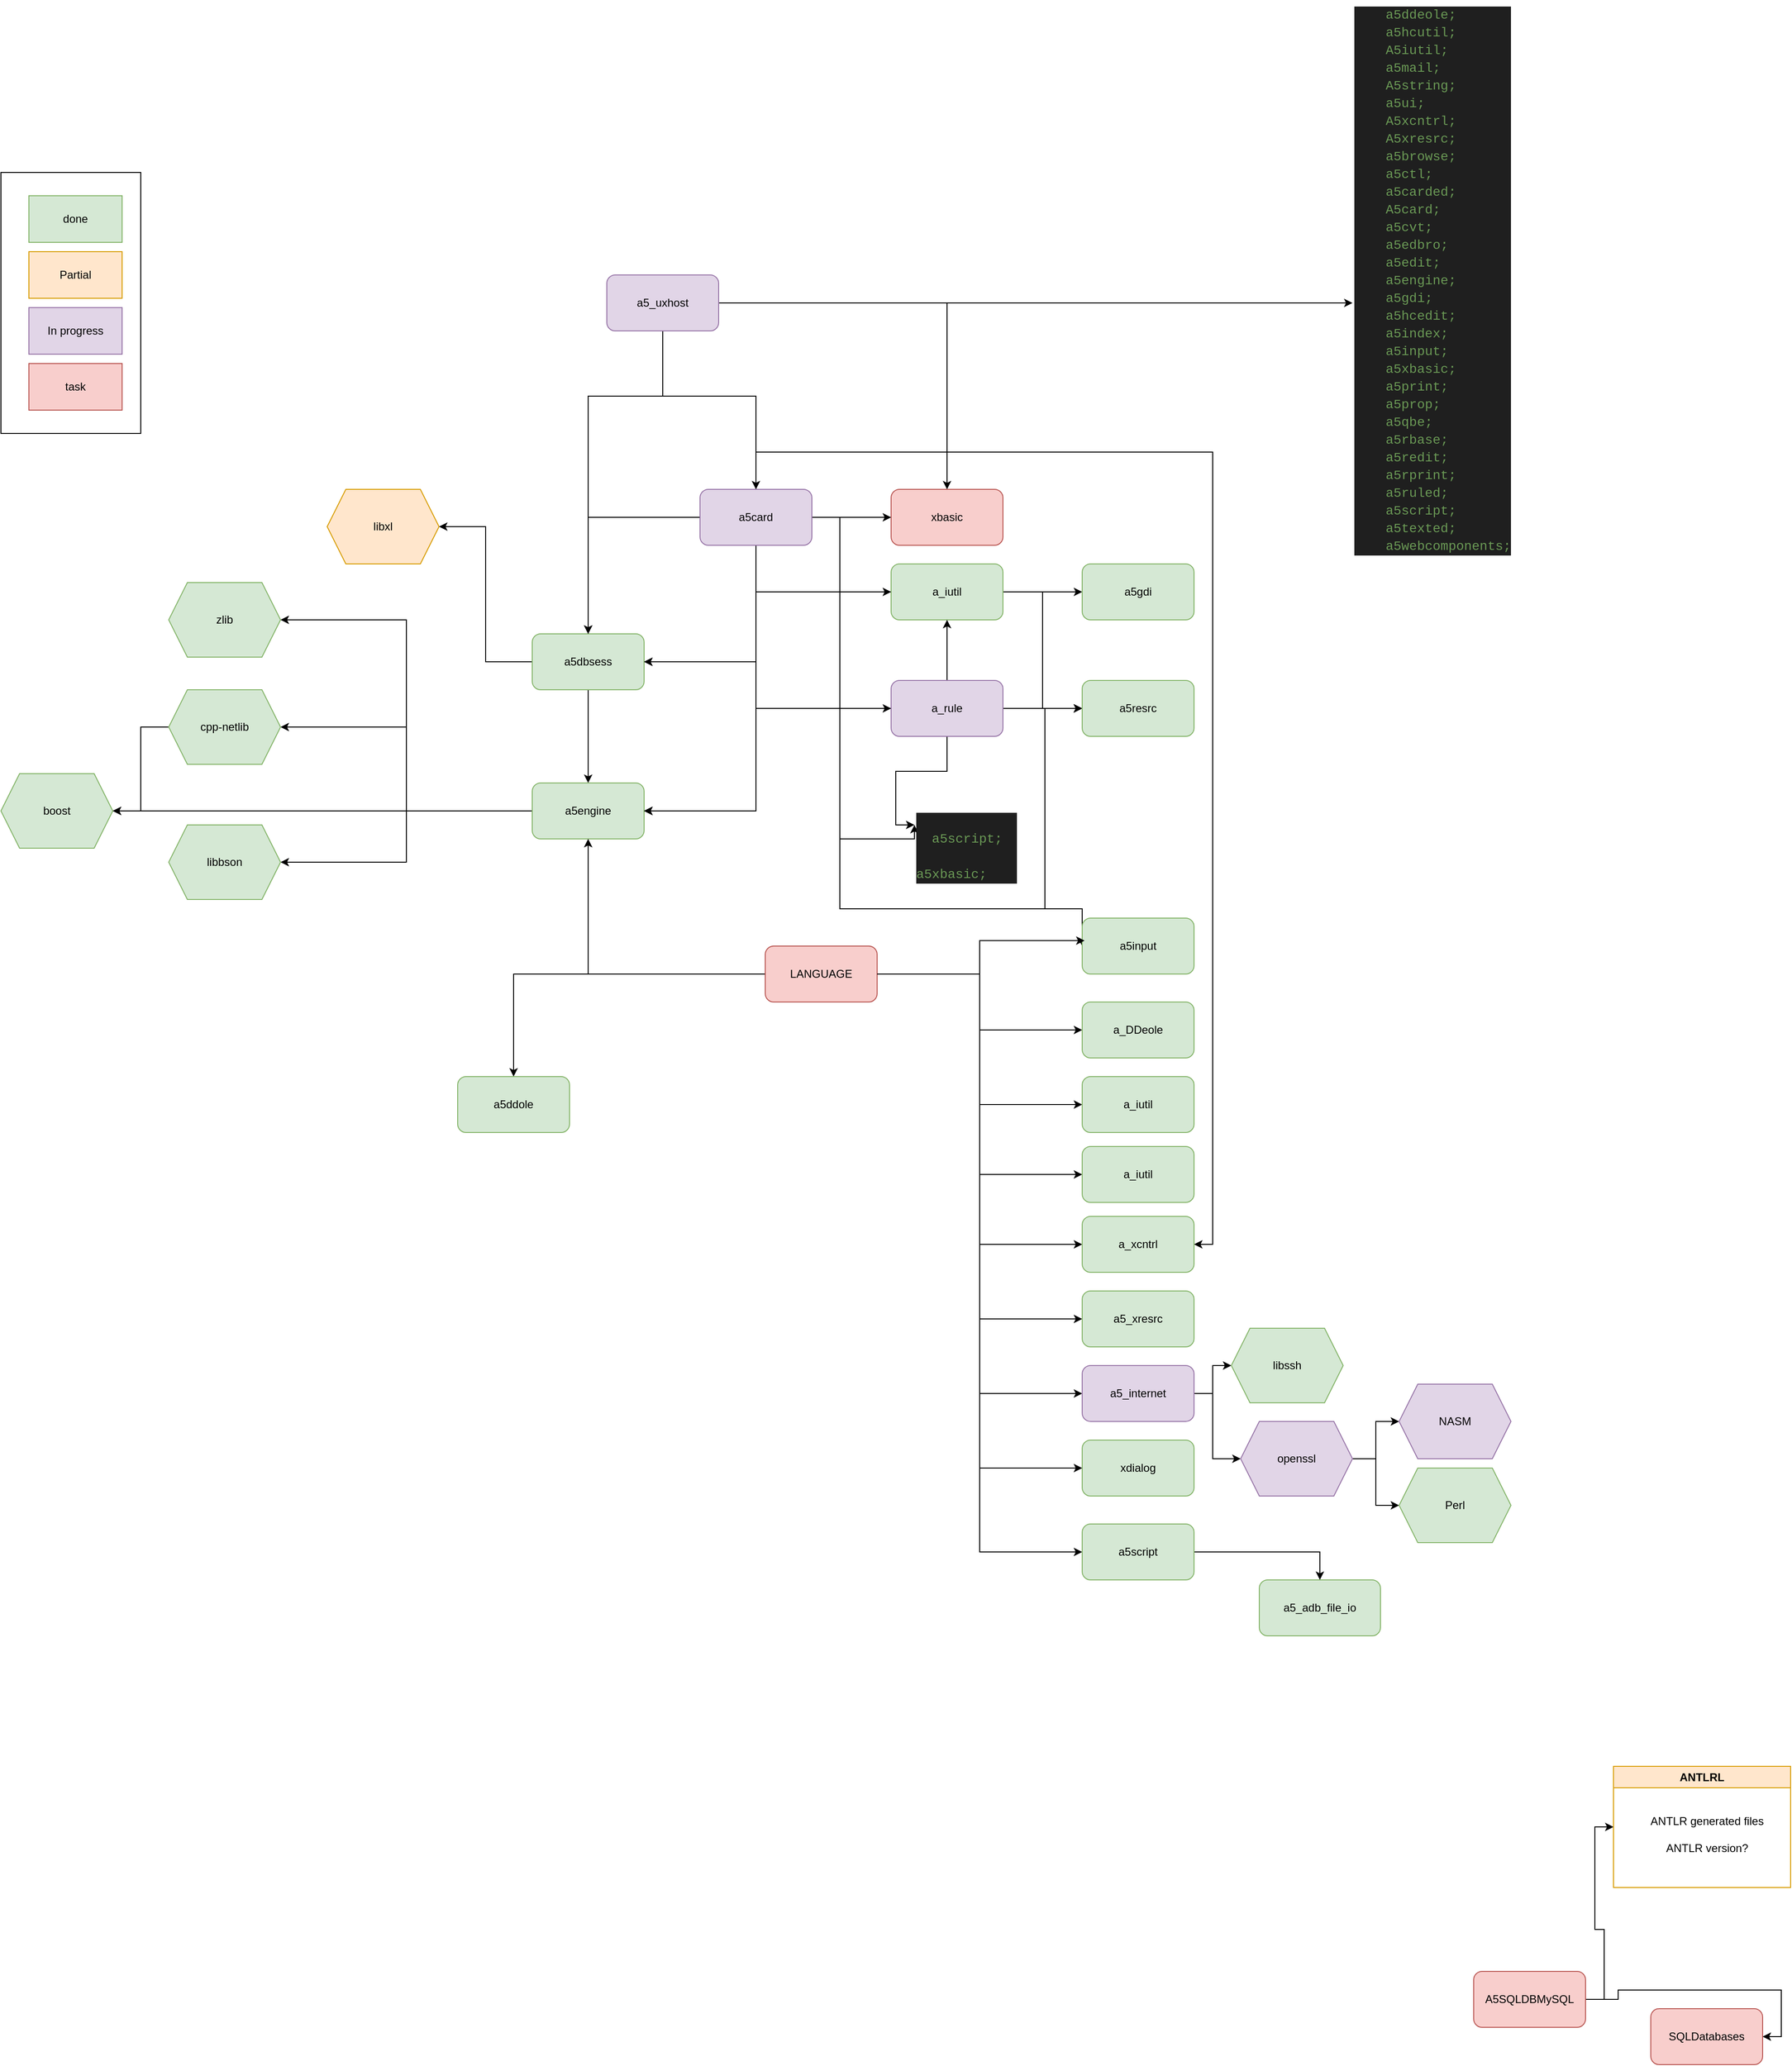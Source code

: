 <mxfile version="22.1.3" type="github">
  <diagram name="Page-1" id="iuPnoYRvRDvR3Ve_AxJL">
    <mxGraphModel dx="2216" dy="1944" grid="1" gridSize="10" guides="1" tooltips="1" connect="1" arrows="1" fold="1" page="1" pageScale="1" pageWidth="850" pageHeight="1100" math="0" shadow="0">
      <root>
        <mxCell id="0" />
        <mxCell id="1" parent="0" />
        <mxCell id="GoJqU-Vl7lBSgEi8fGZS-21" value="" style="rounded=0;whiteSpace=wrap;html=1;movable=0;resizable=0;rotatable=0;deletable=0;editable=0;locked=1;connectable=0;" parent="1" vertex="1">
          <mxGeometry x="-250" y="-410" width="150" height="280" as="geometry" />
        </mxCell>
        <mxCell id="jPOf51kZhHyenb3HVLQ0-1" style="edgeStyle=orthogonalEdgeStyle;rounded=0;orthogonalLoop=1;jettySize=auto;html=1;entryX=0.5;entryY=0;entryDx=0;entryDy=0;" parent="1" source="OOfwihafF80pcUOaYYzl-1" target="OOfwihafF80pcUOaYYzl-3" edge="1">
          <mxGeometry relative="1" as="geometry" />
        </mxCell>
        <mxCell id="jPOf51kZhHyenb3HVLQ0-3" style="edgeStyle=orthogonalEdgeStyle;rounded=0;orthogonalLoop=1;jettySize=auto;html=1;entryX=1;entryY=0.5;entryDx=0;entryDy=0;" parent="1" source="OOfwihafF80pcUOaYYzl-1" target="vmSIGKLcMPvmiH9pnXzJ-1" edge="1">
          <mxGeometry relative="1" as="geometry" />
        </mxCell>
        <mxCell id="OOfwihafF80pcUOaYYzl-1" value="a5dbsess" style="rounded=1;whiteSpace=wrap;html=1;fillColor=#d5e8d4;strokeColor=#82b366;" parent="1" vertex="1">
          <mxGeometry x="320" y="85" width="120" height="60" as="geometry" />
        </mxCell>
        <mxCell id="BTf_7h1XQ3vK3G6qPaq9-19" style="edgeStyle=orthogonalEdgeStyle;rounded=0;orthogonalLoop=1;jettySize=auto;html=1;entryX=1;entryY=0.5;entryDx=0;entryDy=0;" parent="1" source="OOfwihafF80pcUOaYYzl-3" target="OOfwihafF80pcUOaYYzl-19" edge="1">
          <mxGeometry relative="1" as="geometry" />
        </mxCell>
        <mxCell id="BTf_7h1XQ3vK3G6qPaq9-20" style="edgeStyle=orthogonalEdgeStyle;rounded=0;orthogonalLoop=1;jettySize=auto;html=1;entryX=1;entryY=0.5;entryDx=0;entryDy=0;" parent="1" source="OOfwihafF80pcUOaYYzl-3" target="OOfwihafF80pcUOaYYzl-16" edge="1">
          <mxGeometry relative="1" as="geometry" />
        </mxCell>
        <mxCell id="BTf_7h1XQ3vK3G6qPaq9-23" style="edgeStyle=orthogonalEdgeStyle;rounded=0;orthogonalLoop=1;jettySize=auto;html=1;entryX=1;entryY=0.5;entryDx=0;entryDy=0;" parent="1" source="OOfwihafF80pcUOaYYzl-3" target="OOfwihafF80pcUOaYYzl-18" edge="1">
          <mxGeometry relative="1" as="geometry" />
        </mxCell>
        <mxCell id="BTf_7h1XQ3vK3G6qPaq9-24" style="edgeStyle=orthogonalEdgeStyle;rounded=0;orthogonalLoop=1;jettySize=auto;html=1;entryX=1;entryY=0.5;entryDx=0;entryDy=0;" parent="1" source="OOfwihafF80pcUOaYYzl-3" target="OOfwihafF80pcUOaYYzl-17" edge="1">
          <mxGeometry relative="1" as="geometry" />
        </mxCell>
        <mxCell id="OOfwihafF80pcUOaYYzl-3" value="a5engine" style="rounded=1;whiteSpace=wrap;html=1;fillColor=#d5e8d4;strokeColor=#82b366;" parent="1" vertex="1">
          <mxGeometry x="320" y="245" width="120" height="60" as="geometry" />
        </mxCell>
        <mxCell id="jPOf51kZhHyenb3HVLQ0-5" style="edgeStyle=orthogonalEdgeStyle;rounded=0;orthogonalLoop=1;jettySize=auto;html=1;entryX=0;entryY=0.5;entryDx=0;entryDy=0;" parent="1" source="OOfwihafF80pcUOaYYzl-5" target="jPOf51kZhHyenb3HVLQ0-4" edge="1">
          <mxGeometry relative="1" as="geometry">
            <Array as="points">
              <mxPoint x="930" y="-270" />
            </Array>
          </mxGeometry>
        </mxCell>
        <mxCell id="jPOf51kZhHyenb3HVLQ0-8" style="edgeStyle=orthogonalEdgeStyle;rounded=0;orthogonalLoop=1;jettySize=auto;html=1;entryX=0.5;entryY=0;entryDx=0;entryDy=0;" parent="1" source="OOfwihafF80pcUOaYYzl-5" target="jPOf51kZhHyenb3HVLQ0-7" edge="1">
          <mxGeometry relative="1" as="geometry">
            <Array as="points">
              <mxPoint x="460" y="-170" />
              <mxPoint x="560" y="-170" />
            </Array>
          </mxGeometry>
        </mxCell>
        <mxCell id="jPOf51kZhHyenb3HVLQ0-12" style="edgeStyle=orthogonalEdgeStyle;rounded=0;orthogonalLoop=1;jettySize=auto;html=1;entryX=0.5;entryY=0;entryDx=0;entryDy=0;" parent="1" source="OOfwihafF80pcUOaYYzl-5" target="OOfwihafF80pcUOaYYzl-12" edge="1">
          <mxGeometry relative="1" as="geometry" />
        </mxCell>
        <mxCell id="jPOf51kZhHyenb3HVLQ0-16" style="edgeStyle=orthogonalEdgeStyle;rounded=0;orthogonalLoop=1;jettySize=auto;html=1;entryX=0.5;entryY=0;entryDx=0;entryDy=0;" parent="1" source="OOfwihafF80pcUOaYYzl-5" target="OOfwihafF80pcUOaYYzl-1" edge="1">
          <mxGeometry relative="1" as="geometry">
            <Array as="points">
              <mxPoint x="460" y="-170" />
              <mxPoint x="380" y="-170" />
            </Array>
          </mxGeometry>
        </mxCell>
        <mxCell id="OOfwihafF80pcUOaYYzl-5" value="a5_uxhost" style="rounded=1;whiteSpace=wrap;html=1;fillColor=#e1d5e7;strokeColor=#9673a6;" parent="1" vertex="1">
          <mxGeometry x="400" y="-300" width="120" height="60" as="geometry" />
        </mxCell>
        <mxCell id="GoJqU-Vl7lBSgEi8fGZS-7" style="edgeStyle=orthogonalEdgeStyle;rounded=0;orthogonalLoop=1;jettySize=auto;html=1;entryX=0;entryY=0.5;entryDx=0;entryDy=0;" parent="1" source="OOfwihafF80pcUOaYYzl-7" target="GoJqU-Vl7lBSgEi8fGZS-6" edge="1">
          <mxGeometry relative="1" as="geometry" />
        </mxCell>
        <mxCell id="GoJqU-Vl7lBSgEi8fGZS-9" style="edgeStyle=orthogonalEdgeStyle;rounded=0;orthogonalLoop=1;jettySize=auto;html=1;entryX=1;entryY=0.5;entryDx=0;entryDy=0;" parent="1" source="OOfwihafF80pcUOaYYzl-7" target="OOfwihafF80pcUOaYYzl-1" edge="1">
          <mxGeometry relative="1" as="geometry">
            <Array as="points">
              <mxPoint x="560" y="40" />
              <mxPoint x="560" y="115" />
            </Array>
          </mxGeometry>
        </mxCell>
        <mxCell id="GoJqU-Vl7lBSgEi8fGZS-10" style="edgeStyle=orthogonalEdgeStyle;rounded=0;orthogonalLoop=1;jettySize=auto;html=1;entryX=1;entryY=0.5;entryDx=0;entryDy=0;" parent="1" source="OOfwihafF80pcUOaYYzl-7" target="OOfwihafF80pcUOaYYzl-3" edge="1">
          <mxGeometry relative="1" as="geometry">
            <Array as="points">
              <mxPoint x="560" y="40" />
              <mxPoint x="560" y="275" />
            </Array>
          </mxGeometry>
        </mxCell>
        <mxCell id="GoJqU-Vl7lBSgEi8fGZS-11" style="edgeStyle=orthogonalEdgeStyle;rounded=0;orthogonalLoop=1;jettySize=auto;html=1;entryX=0;entryY=0.5;entryDx=0;entryDy=0;" parent="1" source="OOfwihafF80pcUOaYYzl-7" target="GoJqU-Vl7lBSgEi8fGZS-8" edge="1">
          <mxGeometry relative="1" as="geometry" />
        </mxCell>
        <mxCell id="OOfwihafF80pcUOaYYzl-7" value="a_iutil" style="rounded=1;whiteSpace=wrap;html=1;fillColor=#d5e8d4;strokeColor=#82b366;" parent="1" vertex="1">
          <mxGeometry x="705" y="10" width="120" height="60" as="geometry" />
        </mxCell>
        <mxCell id="GoJqU-Vl7lBSgEi8fGZS-28" style="edgeStyle=orthogonalEdgeStyle;rounded=0;orthogonalLoop=1;jettySize=auto;html=1;" parent="1" source="OOfwihafF80pcUOaYYzl-8" target="OOfwihafF80pcUOaYYzl-1" edge="1">
          <mxGeometry relative="1" as="geometry">
            <Array as="points">
              <mxPoint x="560" y="165" />
              <mxPoint x="560" y="115" />
            </Array>
          </mxGeometry>
        </mxCell>
        <mxCell id="GoJqU-Vl7lBSgEi8fGZS-29" style="edgeStyle=orthogonalEdgeStyle;rounded=0;orthogonalLoop=1;jettySize=auto;html=1;entryX=1;entryY=0.5;entryDx=0;entryDy=0;" parent="1" source="OOfwihafF80pcUOaYYzl-8" target="OOfwihafF80pcUOaYYzl-3" edge="1">
          <mxGeometry relative="1" as="geometry">
            <Array as="points">
              <mxPoint x="560" y="165" />
              <mxPoint x="560" y="275" />
            </Array>
          </mxGeometry>
        </mxCell>
        <mxCell id="GoJqU-Vl7lBSgEi8fGZS-30" style="edgeStyle=orthogonalEdgeStyle;rounded=0;orthogonalLoop=1;jettySize=auto;html=1;entryX=0;entryY=0.5;entryDx=0;entryDy=0;" parent="1" source="OOfwihafF80pcUOaYYzl-8" target="GoJqU-Vl7lBSgEi8fGZS-8" edge="1">
          <mxGeometry relative="1" as="geometry" />
        </mxCell>
        <mxCell id="GoJqU-Vl7lBSgEi8fGZS-31" value="" style="edgeStyle=orthogonalEdgeStyle;rounded=0;orthogonalLoop=1;jettySize=auto;html=1;" parent="1" source="OOfwihafF80pcUOaYYzl-8" target="GoJqU-Vl7lBSgEi8fGZS-8" edge="1">
          <mxGeometry relative="1" as="geometry" />
        </mxCell>
        <mxCell id="GoJqU-Vl7lBSgEi8fGZS-32" style="edgeStyle=orthogonalEdgeStyle;rounded=0;orthogonalLoop=1;jettySize=auto;html=1;entryX=0.5;entryY=1;entryDx=0;entryDy=0;" parent="1" source="OOfwihafF80pcUOaYYzl-8" target="OOfwihafF80pcUOaYYzl-7" edge="1">
          <mxGeometry relative="1" as="geometry" />
        </mxCell>
        <mxCell id="GoJqU-Vl7lBSgEi8fGZS-33" style="edgeStyle=orthogonalEdgeStyle;rounded=0;orthogonalLoop=1;jettySize=auto;html=1;entryX=0;entryY=0.5;entryDx=0;entryDy=0;" parent="1" source="OOfwihafF80pcUOaYYzl-8" target="jPOf51kZhHyenb3HVLQ0-10" edge="1">
          <mxGeometry relative="1" as="geometry">
            <mxPoint x="740" y="306.25" as="targetPoint" />
          </mxGeometry>
        </mxCell>
        <mxCell id="GoJqU-Vl7lBSgEi8fGZS-37" style="edgeStyle=orthogonalEdgeStyle;rounded=0;orthogonalLoop=1;jettySize=auto;html=1;entryX=0;entryY=0.5;entryDx=0;entryDy=0;" parent="1" source="OOfwihafF80pcUOaYYzl-8" target="GoJqU-Vl7lBSgEi8fGZS-35" edge="1">
          <mxGeometry relative="1" as="geometry">
            <Array as="points">
              <mxPoint x="870" y="165" />
              <mxPoint x="870" y="380" />
            </Array>
          </mxGeometry>
        </mxCell>
        <mxCell id="OOfwihafF80pcUOaYYzl-8" value="a_rule" style="rounded=1;whiteSpace=wrap;html=1;fillColor=#e1d5e7;strokeColor=#9673a6;" parent="1" vertex="1">
          <mxGeometry x="705" y="135" width="120" height="60" as="geometry" />
        </mxCell>
        <mxCell id="OOfwihafF80pcUOaYYzl-11" value="xdialog" style="rounded=1;whiteSpace=wrap;html=1;fillColor=#d5e8d4;strokeColor=#82b366;" parent="1" vertex="1">
          <mxGeometry x="910" y="950" width="120" height="60" as="geometry" />
        </mxCell>
        <mxCell id="OOfwihafF80pcUOaYYzl-12" value="xbasic" style="rounded=1;whiteSpace=wrap;html=1;fillColor=#f8cecc;strokeColor=#b85450;" parent="1" vertex="1">
          <mxGeometry x="705" y="-70" width="120" height="60" as="geometry" />
        </mxCell>
        <mxCell id="OOfwihafF80pcUOaYYzl-16" value="boost" style="shape=hexagon;perimeter=hexagonPerimeter2;whiteSpace=wrap;html=1;fixedSize=1;fillColor=#d5e8d4;strokeColor=#82b366;" parent="1" vertex="1">
          <mxGeometry x="-250" y="235" width="120" height="80" as="geometry" />
        </mxCell>
        <mxCell id="OOfwihafF80pcUOaYYzl-17" value="zlib" style="shape=hexagon;perimeter=hexagonPerimeter2;whiteSpace=wrap;html=1;fixedSize=1;fillColor=#d5e8d4;strokeColor=#82b366;" parent="1" vertex="1">
          <mxGeometry x="-70" y="30" width="120" height="80" as="geometry" />
        </mxCell>
        <mxCell id="BTf_7h1XQ3vK3G6qPaq9-21" style="edgeStyle=orthogonalEdgeStyle;rounded=0;orthogonalLoop=1;jettySize=auto;html=1;entryX=1;entryY=0.5;entryDx=0;entryDy=0;" parent="1" source="OOfwihafF80pcUOaYYzl-18" target="OOfwihafF80pcUOaYYzl-16" edge="1">
          <mxGeometry relative="1" as="geometry" />
        </mxCell>
        <mxCell id="OOfwihafF80pcUOaYYzl-18" value="cpp-netlib" style="shape=hexagon;perimeter=hexagonPerimeter2;whiteSpace=wrap;html=1;fixedSize=1;fillColor=#d5e8d4;strokeColor=#82b366;" parent="1" vertex="1">
          <mxGeometry x="-70" y="145" width="120" height="80" as="geometry" />
        </mxCell>
        <mxCell id="OOfwihafF80pcUOaYYzl-19" value="libbson" style="shape=hexagon;perimeter=hexagonPerimeter2;whiteSpace=wrap;html=1;fixedSize=1;fillColor=#d5e8d4;strokeColor=#82b366;" parent="1" vertex="1">
          <mxGeometry x="-70" y="290" width="120" height="80" as="geometry" />
        </mxCell>
        <mxCell id="vmSIGKLcMPvmiH9pnXzJ-1" value="libxl" style="shape=hexagon;perimeter=hexagonPerimeter2;whiteSpace=wrap;html=1;fixedSize=1;fillColor=#ffe6cc;strokeColor=#d79b00;" parent="1" vertex="1">
          <mxGeometry x="100" y="-70" width="120" height="80" as="geometry" />
        </mxCell>
        <mxCell id="WlbLStBRLy25D9pXjQB0-4" style="edgeStyle=orthogonalEdgeStyle;rounded=0;orthogonalLoop=1;jettySize=auto;html=1;" parent="1" source="BTf_7h1XQ3vK3G6qPaq9-1" target="OOfwihafF80pcUOaYYzl-3" edge="1">
          <mxGeometry relative="1" as="geometry" />
        </mxCell>
        <mxCell id="U5HjuNYpahyo9FtZ884m-2" style="edgeStyle=orthogonalEdgeStyle;rounded=0;orthogonalLoop=1;jettySize=auto;html=1;entryX=0.5;entryY=0;entryDx=0;entryDy=0;" parent="1" source="BTf_7h1XQ3vK3G6qPaq9-1" target="U5HjuNYpahyo9FtZ884m-1" edge="1">
          <mxGeometry relative="1" as="geometry" />
        </mxCell>
        <mxCell id="rCFxcVBGAh20g4JipG7P-2" style="edgeStyle=orthogonalEdgeStyle;rounded=0;orthogonalLoop=1;jettySize=auto;html=1;entryX=0;entryY=0.5;entryDx=0;entryDy=0;" edge="1" parent="1" source="BTf_7h1XQ3vK3G6qPaq9-1" target="rCFxcVBGAh20g4JipG7P-1">
          <mxGeometry relative="1" as="geometry" />
        </mxCell>
        <mxCell id="rCFxcVBGAh20g4JipG7P-4" style="edgeStyle=orthogonalEdgeStyle;rounded=0;orthogonalLoop=1;jettySize=auto;html=1;entryX=0;entryY=0.5;entryDx=0;entryDy=0;" edge="1" parent="1" source="BTf_7h1XQ3vK3G6qPaq9-1" target="rCFxcVBGAh20g4JipG7P-3">
          <mxGeometry relative="1" as="geometry" />
        </mxCell>
        <mxCell id="rCFxcVBGAh20g4JipG7P-6" style="edgeStyle=orthogonalEdgeStyle;rounded=0;orthogonalLoop=1;jettySize=auto;html=1;entryX=0;entryY=0.5;entryDx=0;entryDy=0;" edge="1" parent="1" source="BTf_7h1XQ3vK3G6qPaq9-1" target="rCFxcVBGAh20g4JipG7P-5">
          <mxGeometry relative="1" as="geometry" />
        </mxCell>
        <mxCell id="rCFxcVBGAh20g4JipG7P-8" style="edgeStyle=orthogonalEdgeStyle;rounded=0;orthogonalLoop=1;jettySize=auto;html=1;entryX=0;entryY=0.5;entryDx=0;entryDy=0;" edge="1" parent="1" source="BTf_7h1XQ3vK3G6qPaq9-1" target="rCFxcVBGAh20g4JipG7P-7">
          <mxGeometry relative="1" as="geometry" />
        </mxCell>
        <mxCell id="rCFxcVBGAh20g4JipG7P-10" style="edgeStyle=orthogonalEdgeStyle;rounded=0;orthogonalLoop=1;jettySize=auto;html=1;entryX=0;entryY=0.5;entryDx=0;entryDy=0;" edge="1" parent="1" source="BTf_7h1XQ3vK3G6qPaq9-1" target="rCFxcVBGAh20g4JipG7P-9">
          <mxGeometry relative="1" as="geometry" />
        </mxCell>
        <mxCell id="rCFxcVBGAh20g4JipG7P-12" style="edgeStyle=orthogonalEdgeStyle;rounded=0;orthogonalLoop=1;jettySize=auto;html=1;entryX=0;entryY=0.5;entryDx=0;entryDy=0;" edge="1" parent="1" source="BTf_7h1XQ3vK3G6qPaq9-1" target="rCFxcVBGAh20g4JipG7P-11">
          <mxGeometry relative="1" as="geometry" />
        </mxCell>
        <mxCell id="rCFxcVBGAh20g4JipG7P-13" style="edgeStyle=orthogonalEdgeStyle;rounded=0;orthogonalLoop=1;jettySize=auto;html=1;entryX=0;entryY=0.5;entryDx=0;entryDy=0;" edge="1" parent="1" source="BTf_7h1XQ3vK3G6qPaq9-1" target="OOfwihafF80pcUOaYYzl-11">
          <mxGeometry relative="1" as="geometry" />
        </mxCell>
        <mxCell id="rCFxcVBGAh20g4JipG7P-18" style="edgeStyle=orthogonalEdgeStyle;rounded=0;orthogonalLoop=1;jettySize=auto;html=1;entryX=0;entryY=0.5;entryDx=0;entryDy=0;" edge="1" parent="1" source="BTf_7h1XQ3vK3G6qPaq9-1" target="U5HjuNYpahyo9FtZ884m-7">
          <mxGeometry relative="1" as="geometry" />
        </mxCell>
        <mxCell id="BTf_7h1XQ3vK3G6qPaq9-1" value="LANGUAGE" style="rounded=1;whiteSpace=wrap;html=1;fillColor=#f8cecc;strokeColor=#b85450;" parent="1" vertex="1">
          <mxGeometry x="570" y="420" width="120" height="60" as="geometry" />
        </mxCell>
        <mxCell id="BTf_7h1XQ3vK3G6qPaq9-4" value="SQLDatabases" style="rounded=1;whiteSpace=wrap;html=1;fillColor=#f8cecc;strokeColor=#b85450;" parent="1" vertex="1">
          <mxGeometry x="1520" y="1560" width="120" height="60" as="geometry" />
        </mxCell>
        <mxCell id="BTf_7h1XQ3vK3G6qPaq9-10" style="edgeStyle=orthogonalEdgeStyle;rounded=0;orthogonalLoop=1;jettySize=auto;html=1;entryX=0;entryY=0.5;entryDx=0;entryDy=0;" parent="1" source="BTf_7h1XQ3vK3G6qPaq9-5" target="BTf_7h1XQ3vK3G6qPaq9-6" edge="1">
          <mxGeometry relative="1" as="geometry" />
        </mxCell>
        <mxCell id="GoJqU-Vl7lBSgEi8fGZS-24" style="edgeStyle=orthogonalEdgeStyle;rounded=0;orthogonalLoop=1;jettySize=auto;html=1;entryX=1;entryY=0.5;entryDx=0;entryDy=0;" parent="1" source="BTf_7h1XQ3vK3G6qPaq9-5" target="BTf_7h1XQ3vK3G6qPaq9-4" edge="1">
          <mxGeometry relative="1" as="geometry" />
        </mxCell>
        <mxCell id="BTf_7h1XQ3vK3G6qPaq9-5" value="A5SQLDBMySQL" style="rounded=1;whiteSpace=wrap;html=1;fillColor=#f8cecc;strokeColor=#b85450;" parent="1" vertex="1">
          <mxGeometry x="1330" y="1520" width="120" height="60" as="geometry" />
        </mxCell>
        <mxCell id="BTf_7h1XQ3vK3G6qPaq9-6" value="ANTLRL" style="swimlane;whiteSpace=wrap;html=1;fillColor=#ffe6cc;strokeColor=#d79b00;" parent="1" vertex="1">
          <mxGeometry x="1480" y="1300" width="190" height="130" as="geometry" />
        </mxCell>
        <mxCell id="BTf_7h1XQ3vK3G6qPaq9-25" value="ANTLR generated files&lt;br&gt;&lt;br&gt;ANTLR version?" style="text;html=1;align=center;verticalAlign=middle;resizable=0;points=[];autosize=1;strokeColor=none;fillColor=none;" parent="BTf_7h1XQ3vK3G6qPaq9-6" vertex="1">
          <mxGeometry x="30" y="43" width="140" height="60" as="geometry" />
        </mxCell>
        <mxCell id="jPOf51kZhHyenb3HVLQ0-4" value="&lt;div style=&quot;color: rgb(204, 204, 204); background-color: rgb(31, 31, 31); font-family: Consolas, &amp;quot;Courier New&amp;quot;, monospace; font-weight: normal; font-size: 14px; line-height: 19px;&quot;&gt;&lt;div&gt;&lt;span style=&quot;color: rgb(106, 153, 85);&quot;&gt;&amp;nbsp; &amp;nbsp; a5ddeole;&lt;/span&gt;&lt;br&gt;&lt;/div&gt;&lt;div&gt;&lt;span style=&quot;color: #6a9955;&quot;&gt;&amp;nbsp; &amp;nbsp; a5hcutil;&lt;/span&gt;&lt;/div&gt;&lt;div&gt;&lt;span style=&quot;color: #6a9955;&quot;&gt;&amp;nbsp; &amp;nbsp; A5iutil;&lt;/span&gt;&lt;/div&gt;&lt;div&gt;&lt;span style=&quot;color: #6a9955;&quot;&gt;&amp;nbsp; &amp;nbsp; a5mail;&lt;/span&gt;&lt;/div&gt;&lt;div&gt;&lt;span style=&quot;color: #6a9955;&quot;&gt;&amp;nbsp; &amp;nbsp; A5string;&lt;/span&gt;&lt;/div&gt;&lt;div&gt;&lt;span style=&quot;color: #6a9955;&quot;&gt;&amp;nbsp; &amp;nbsp; a5ui;&lt;/span&gt;&lt;/div&gt;&lt;div&gt;&lt;span style=&quot;color: #6a9955;&quot;&gt;&amp;nbsp; &amp;nbsp; A5xcntrl;&lt;/span&gt;&lt;/div&gt;&lt;div&gt;&lt;span style=&quot;color: #6a9955;&quot;&gt;&amp;nbsp; &amp;nbsp; A5xresrc;&lt;/span&gt;&lt;/div&gt;&lt;div&gt;&lt;span style=&quot;color: #6a9955;&quot;&gt;&amp;nbsp; &amp;nbsp; a5browse;&lt;/span&gt;&lt;/div&gt;&lt;div&gt;&lt;span style=&quot;color: #6a9955;&quot;&gt;&amp;nbsp; &amp;nbsp; a5ctl;&lt;/span&gt;&lt;/div&gt;&lt;div&gt;&lt;span style=&quot;color: #6a9955;&quot;&gt;&amp;nbsp; &amp;nbsp; a5carded;&lt;/span&gt;&lt;/div&gt;&lt;div&gt;&lt;span style=&quot;color: #6a9955;&quot;&gt;&amp;nbsp; &amp;nbsp; A5card;&lt;/span&gt;&lt;/div&gt;&lt;div&gt;&lt;span style=&quot;color: #6a9955;&quot;&gt;&amp;nbsp; &amp;nbsp; a5cvt;&lt;/span&gt;&lt;/div&gt;&lt;div&gt;&lt;span style=&quot;color: #6a9955;&quot;&gt;&amp;nbsp; &amp;nbsp; a5edbro;&lt;/span&gt;&lt;/div&gt;&lt;div&gt;&lt;span style=&quot;color: #6a9955;&quot;&gt;&amp;nbsp; &amp;nbsp; a5edit;&lt;/span&gt;&lt;/div&gt;&lt;div&gt;&lt;span style=&quot;color: #6a9955;&quot;&gt;&amp;nbsp; &amp;nbsp; a5engine;&lt;/span&gt;&lt;/div&gt;&lt;div&gt;&lt;span style=&quot;color: #6a9955;&quot;&gt;&amp;nbsp; &amp;nbsp; a5gdi;&lt;/span&gt;&lt;/div&gt;&lt;div&gt;&lt;span style=&quot;color: #6a9955;&quot;&gt;&amp;nbsp; &amp;nbsp; a5hcedit;&lt;/span&gt;&lt;/div&gt;&lt;div&gt;&lt;span style=&quot;color: #6a9955;&quot;&gt;&amp;nbsp; &amp;nbsp; a5index;&lt;/span&gt;&lt;/div&gt;&lt;div&gt;&lt;span style=&quot;color: #6a9955;&quot;&gt;&amp;nbsp; &amp;nbsp; a5input;&lt;/span&gt;&lt;/div&gt;&lt;div&gt;&lt;span style=&quot;color: #6a9955;&quot;&gt;&amp;nbsp; &amp;nbsp; a5xbasic;&lt;/span&gt;&lt;/div&gt;&lt;div&gt;&lt;span style=&quot;color: #6a9955;&quot;&gt;&amp;nbsp; &amp;nbsp; a5print;&lt;/span&gt;&lt;/div&gt;&lt;div&gt;&lt;span style=&quot;color: #6a9955;&quot;&gt;&amp;nbsp; &amp;nbsp; a5prop;&lt;/span&gt;&lt;/div&gt;&lt;div&gt;&lt;span style=&quot;color: #6a9955;&quot;&gt;&amp;nbsp; &amp;nbsp; a5qbe;&lt;/span&gt;&lt;/div&gt;&lt;div&gt;&lt;span style=&quot;color: #6a9955;&quot;&gt;&amp;nbsp; &amp;nbsp; a5rbase;&lt;/span&gt;&lt;/div&gt;&lt;div&gt;&lt;span style=&quot;color: #6a9955;&quot;&gt;&amp;nbsp; &amp;nbsp; a5redit;&lt;/span&gt;&lt;/div&gt;&lt;div&gt;&lt;span style=&quot;color: #6a9955;&quot;&gt;&amp;nbsp; &amp;nbsp; a5rprint;&lt;/span&gt;&lt;/div&gt;&lt;div&gt;&lt;span style=&quot;color: #6a9955;&quot;&gt;&amp;nbsp; &amp;nbsp; a5ruled;&lt;/span&gt;&lt;/div&gt;&lt;div&gt;&lt;span style=&quot;color: #6a9955;&quot;&gt;&amp;nbsp; &amp;nbsp; a5script;&lt;/span&gt;&lt;/div&gt;&lt;div&gt;&lt;span style=&quot;color: #6a9955;&quot;&gt;&amp;nbsp; &amp;nbsp; a5texted;&lt;/span&gt;&lt;/div&gt;&lt;div&gt;&lt;span style=&quot;color: #6a9955;&quot;&gt;&amp;nbsp; &amp;nbsp; a5webcomponents;&lt;/span&gt;&lt;/div&gt;&lt;/div&gt;" style="text;whiteSpace=wrap;html=1;" parent="1" vertex="1">
          <mxGeometry x="1200" y="-595" width="190" height="650" as="geometry" />
        </mxCell>
        <mxCell id="jPOf51kZhHyenb3HVLQ0-9" style="edgeStyle=orthogonalEdgeStyle;rounded=0;orthogonalLoop=1;jettySize=auto;html=1;entryX=0.5;entryY=0;entryDx=0;entryDy=0;" parent="1" source="jPOf51kZhHyenb3HVLQ0-7" target="OOfwihafF80pcUOaYYzl-1" edge="1">
          <mxGeometry relative="1" as="geometry" />
        </mxCell>
        <mxCell id="jPOf51kZhHyenb3HVLQ0-11" style="edgeStyle=orthogonalEdgeStyle;rounded=0;orthogonalLoop=1;jettySize=auto;html=1;entryX=0;entryY=0.5;entryDx=0;entryDy=0;" parent="1" source="jPOf51kZhHyenb3HVLQ0-7" target="jPOf51kZhHyenb3HVLQ0-10" edge="1">
          <mxGeometry relative="1" as="geometry">
            <Array as="points">
              <mxPoint x="650" y="-40" />
              <mxPoint x="650" y="305" />
            </Array>
          </mxGeometry>
        </mxCell>
        <mxCell id="GoJqU-Vl7lBSgEi8fGZS-1" style="edgeStyle=orthogonalEdgeStyle;rounded=0;orthogonalLoop=1;jettySize=auto;html=1;entryX=1;entryY=0.5;entryDx=0;entryDy=0;" parent="1" source="jPOf51kZhHyenb3HVLQ0-7" target="OOfwihafF80pcUOaYYzl-3" edge="1">
          <mxGeometry relative="1" as="geometry">
            <Array as="points">
              <mxPoint x="560" y="275" />
            </Array>
          </mxGeometry>
        </mxCell>
        <mxCell id="GoJqU-Vl7lBSgEi8fGZS-3" style="edgeStyle=orthogonalEdgeStyle;rounded=0;orthogonalLoop=1;jettySize=auto;html=1;entryX=0;entryY=0.5;entryDx=0;entryDy=0;" parent="1" source="jPOf51kZhHyenb3HVLQ0-7" target="OOfwihafF80pcUOaYYzl-7" edge="1">
          <mxGeometry relative="1" as="geometry">
            <Array as="points">
              <mxPoint x="650" y="-40" />
              <mxPoint x="650" y="40" />
            </Array>
          </mxGeometry>
        </mxCell>
        <mxCell id="GoJqU-Vl7lBSgEi8fGZS-4" style="edgeStyle=orthogonalEdgeStyle;rounded=0;orthogonalLoop=1;jettySize=auto;html=1;entryX=0;entryY=0.5;entryDx=0;entryDy=0;" parent="1" source="jPOf51kZhHyenb3HVLQ0-7" target="OOfwihafF80pcUOaYYzl-8" edge="1">
          <mxGeometry relative="1" as="geometry">
            <Array as="points">
              <mxPoint x="650" y="-40" />
              <mxPoint x="650" y="165" />
            </Array>
          </mxGeometry>
        </mxCell>
        <mxCell id="GoJqU-Vl7lBSgEi8fGZS-5" style="edgeStyle=orthogonalEdgeStyle;rounded=0;orthogonalLoop=1;jettySize=auto;html=1;entryX=0;entryY=0.5;entryDx=0;entryDy=0;" parent="1" source="jPOf51kZhHyenb3HVLQ0-7" target="OOfwihafF80pcUOaYYzl-12" edge="1">
          <mxGeometry relative="1" as="geometry" />
        </mxCell>
        <mxCell id="GoJqU-Vl7lBSgEi8fGZS-36" style="edgeStyle=orthogonalEdgeStyle;rounded=0;orthogonalLoop=1;jettySize=auto;html=1;entryX=0;entryY=0.5;entryDx=0;entryDy=0;" parent="1" source="jPOf51kZhHyenb3HVLQ0-7" target="GoJqU-Vl7lBSgEi8fGZS-35" edge="1">
          <mxGeometry relative="1" as="geometry">
            <Array as="points">
              <mxPoint x="650" y="-40" />
              <mxPoint x="650" y="380" />
            </Array>
          </mxGeometry>
        </mxCell>
        <mxCell id="U5HjuNYpahyo9FtZ884m-5" style="edgeStyle=orthogonalEdgeStyle;rounded=0;orthogonalLoop=1;jettySize=auto;html=1;entryX=1;entryY=0.5;entryDx=0;entryDy=0;" parent="1" source="jPOf51kZhHyenb3HVLQ0-7" target="rCFxcVBGAh20g4JipG7P-7" edge="1">
          <mxGeometry relative="1" as="geometry">
            <mxPoint x="1260" y="600" as="targetPoint" />
            <Array as="points">
              <mxPoint x="560" y="-110" />
              <mxPoint x="1050" y="-110" />
              <mxPoint x="1050" y="740" />
            </Array>
          </mxGeometry>
        </mxCell>
        <mxCell id="jPOf51kZhHyenb3HVLQ0-7" value="a5card" style="rounded=1;whiteSpace=wrap;html=1;fillColor=#e1d5e7;strokeColor=#9673a6;" parent="1" vertex="1">
          <mxGeometry x="500" y="-70" width="120" height="60" as="geometry" />
        </mxCell>
        <mxCell id="jPOf51kZhHyenb3HVLQ0-10" value="&lt;div style=&quot;color: rgb(204, 204, 204); background-color: rgb(31, 31, 31); font-family: Consolas, &amp;quot;Courier New&amp;quot;, monospace; font-weight: normal; font-size: 14px; line-height: 19px;&quot;&gt;&lt;div&gt;&lt;span style=&quot;color: rgb(106, 153, 85);&quot;&gt;&amp;nbsp; &amp;nbsp;&lt;/span&gt;&lt;span style=&quot;color: rgb(106, 153, 85);&quot;&gt;&amp;nbsp;a5script;&lt;/span&gt;&lt;/div&gt;&lt;div&gt;&lt;span style=&quot;color: #6a9955;&quot;&gt;&amp;nbsp; &amp;nbsp; a5xbasic;&lt;/span&gt;&lt;/div&gt;&lt;/div&gt;" style="text;whiteSpace=wrap;html=1;" parent="1" vertex="1">
          <mxGeometry x="730" y="270" width="110" height="40" as="geometry" />
        </mxCell>
        <mxCell id="GoJqU-Vl7lBSgEi8fGZS-6" value="a5gdi" style="rounded=1;whiteSpace=wrap;html=1;fillColor=#d5e8d4;strokeColor=#82b366;" parent="1" vertex="1">
          <mxGeometry x="910" y="10" width="120" height="60" as="geometry" />
        </mxCell>
        <mxCell id="GoJqU-Vl7lBSgEi8fGZS-8" value="a5resrc" style="rounded=1;whiteSpace=wrap;html=1;fillColor=#d5e8d4;strokeColor=#82b366;" parent="1" vertex="1">
          <mxGeometry x="910" y="135" width="120" height="60" as="geometry" />
        </mxCell>
        <mxCell id="GoJqU-Vl7lBSgEi8fGZS-14" value="done" style="rounded=0;whiteSpace=wrap;html=1;fillColor=#d5e8d4;strokeColor=#82b366;movable=0;resizable=0;rotatable=0;deletable=0;editable=0;locked=1;connectable=0;" parent="1" vertex="1">
          <mxGeometry x="-220" y="-385" width="100" height="50" as="geometry" />
        </mxCell>
        <mxCell id="GoJqU-Vl7lBSgEi8fGZS-15" value="Partial" style="rounded=0;whiteSpace=wrap;html=1;fillColor=#ffe6cc;strokeColor=#d79b00;movable=0;resizable=0;rotatable=0;deletable=0;editable=0;locked=1;connectable=0;" parent="1" vertex="1">
          <mxGeometry x="-220" y="-325" width="100" height="50" as="geometry" />
        </mxCell>
        <mxCell id="GoJqU-Vl7lBSgEi8fGZS-16" value="In progress" style="rounded=0;whiteSpace=wrap;html=1;fillColor=#e1d5e7;strokeColor=#9673a6;movable=0;resizable=0;rotatable=0;deletable=0;editable=0;locked=1;connectable=0;" parent="1" vertex="1">
          <mxGeometry x="-220" y="-265" width="100" height="50" as="geometry" />
        </mxCell>
        <mxCell id="GoJqU-Vl7lBSgEi8fGZS-18" value="task" style="rounded=0;whiteSpace=wrap;html=1;fillColor=#f8cecc;strokeColor=#b85450;movable=0;resizable=0;rotatable=0;deletable=0;editable=0;locked=1;connectable=0;" parent="1" vertex="1">
          <mxGeometry x="-220" y="-205" width="100" height="50" as="geometry" />
        </mxCell>
        <mxCell id="GoJqU-Vl7lBSgEi8fGZS-35" value="a5input" style="rounded=1;whiteSpace=wrap;html=1;fillColor=#d5e8d4;strokeColor=#82b366;" parent="1" vertex="1">
          <mxGeometry x="910" y="390" width="120" height="60" as="geometry" />
        </mxCell>
        <mxCell id="U5HjuNYpahyo9FtZ884m-1" value="a5ddole" style="rounded=1;whiteSpace=wrap;html=1;fillColor=#d5e8d4;strokeColor=#82b366;" parent="1" vertex="1">
          <mxGeometry x="240" y="560" width="120" height="60" as="geometry" />
        </mxCell>
        <mxCell id="U5HjuNYpahyo9FtZ884m-11" style="edgeStyle=orthogonalEdgeStyle;rounded=0;orthogonalLoop=1;jettySize=auto;html=1;entryX=0.5;entryY=0;entryDx=0;entryDy=0;" parent="1" source="U5HjuNYpahyo9FtZ884m-7" target="U5HjuNYpahyo9FtZ884m-10" edge="1">
          <mxGeometry relative="1" as="geometry" />
        </mxCell>
        <mxCell id="U5HjuNYpahyo9FtZ884m-7" value="a5script" style="rounded=1;whiteSpace=wrap;html=1;fillColor=#d5e8d4;strokeColor=#82b366;" parent="1" vertex="1">
          <mxGeometry x="910" y="1040" width="120" height="60" as="geometry" />
        </mxCell>
        <mxCell id="U5HjuNYpahyo9FtZ884m-10" value="a5_adb_file_io" style="rounded=1;whiteSpace=wrap;html=1;fillColor=#d5e8d4;strokeColor=#82b366;" parent="1" vertex="1">
          <mxGeometry x="1100" y="1100" width="130" height="60" as="geometry" />
        </mxCell>
        <mxCell id="rCFxcVBGAh20g4JipG7P-1" value="a_DDeole" style="rounded=1;whiteSpace=wrap;html=1;fillColor=#d5e8d4;strokeColor=#82b366;" vertex="1" parent="1">
          <mxGeometry x="910" y="480" width="120" height="60" as="geometry" />
        </mxCell>
        <mxCell id="rCFxcVBGAh20g4JipG7P-3" value="a_iutil" style="rounded=1;whiteSpace=wrap;html=1;fillColor=#d5e8d4;strokeColor=#82b366;" vertex="1" parent="1">
          <mxGeometry x="910" y="560" width="120" height="60" as="geometry" />
        </mxCell>
        <mxCell id="rCFxcVBGAh20g4JipG7P-5" value="a_iutil" style="rounded=1;whiteSpace=wrap;html=1;fillColor=#d5e8d4;strokeColor=#82b366;" vertex="1" parent="1">
          <mxGeometry x="910" y="635" width="120" height="60" as="geometry" />
        </mxCell>
        <mxCell id="rCFxcVBGAh20g4JipG7P-7" value="a_xcntrl" style="rounded=1;whiteSpace=wrap;html=1;fillColor=#d5e8d4;strokeColor=#82b366;" vertex="1" parent="1">
          <mxGeometry x="910" y="710" width="120" height="60" as="geometry" />
        </mxCell>
        <mxCell id="rCFxcVBGAh20g4JipG7P-9" value="a5_xresrc" style="rounded=1;whiteSpace=wrap;html=1;fillColor=#d5e8d4;strokeColor=#82b366;" vertex="1" parent="1">
          <mxGeometry x="910" y="790" width="120" height="60" as="geometry" />
        </mxCell>
        <mxCell id="rCFxcVBGAh20g4JipG7P-21" style="edgeStyle=orthogonalEdgeStyle;rounded=0;orthogonalLoop=1;jettySize=auto;html=1;entryX=0;entryY=0.5;entryDx=0;entryDy=0;" edge="1" parent="1" source="rCFxcVBGAh20g4JipG7P-11" target="rCFxcVBGAh20g4JipG7P-15">
          <mxGeometry relative="1" as="geometry">
            <Array as="points">
              <mxPoint x="1050" y="900" />
              <mxPoint x="1050" y="970" />
            </Array>
          </mxGeometry>
        </mxCell>
        <mxCell id="rCFxcVBGAh20g4JipG7P-22" style="edgeStyle=orthogonalEdgeStyle;rounded=0;orthogonalLoop=1;jettySize=auto;html=1;entryX=0;entryY=0.5;entryDx=0;entryDy=0;" edge="1" parent="1" source="rCFxcVBGAh20g4JipG7P-11" target="rCFxcVBGAh20g4JipG7P-14">
          <mxGeometry relative="1" as="geometry" />
        </mxCell>
        <mxCell id="rCFxcVBGAh20g4JipG7P-11" value="a5_internet" style="rounded=1;whiteSpace=wrap;html=1;fillColor=#e1d5e7;strokeColor=#9673a6;" vertex="1" parent="1">
          <mxGeometry x="910" y="870" width="120" height="60" as="geometry" />
        </mxCell>
        <mxCell id="rCFxcVBGAh20g4JipG7P-14" value="libssh" style="shape=hexagon;perimeter=hexagonPerimeter2;whiteSpace=wrap;html=1;fixedSize=1;fillColor=#d5e8d4;strokeColor=#82b366;" vertex="1" parent="1">
          <mxGeometry x="1070" y="830" width="120" height="80" as="geometry" />
        </mxCell>
        <mxCell id="rCFxcVBGAh20g4JipG7P-23" style="edgeStyle=orthogonalEdgeStyle;rounded=0;orthogonalLoop=1;jettySize=auto;html=1;entryX=0;entryY=0.5;entryDx=0;entryDy=0;" edge="1" parent="1" source="rCFxcVBGAh20g4JipG7P-15" target="rCFxcVBGAh20g4JipG7P-19">
          <mxGeometry relative="1" as="geometry" />
        </mxCell>
        <mxCell id="rCFxcVBGAh20g4JipG7P-25" style="edgeStyle=orthogonalEdgeStyle;rounded=0;orthogonalLoop=1;jettySize=auto;html=1;entryX=0;entryY=0.5;entryDx=0;entryDy=0;" edge="1" parent="1" source="rCFxcVBGAh20g4JipG7P-15" target="rCFxcVBGAh20g4JipG7P-20">
          <mxGeometry relative="1" as="geometry" />
        </mxCell>
        <mxCell id="rCFxcVBGAh20g4JipG7P-15" value="openssl" style="shape=hexagon;perimeter=hexagonPerimeter2;whiteSpace=wrap;html=1;fixedSize=1;fillColor=#e1d5e7;strokeColor=#9673a6;" vertex="1" parent="1">
          <mxGeometry x="1080" y="930" width="120" height="80" as="geometry" />
        </mxCell>
        <mxCell id="rCFxcVBGAh20g4JipG7P-19" value="NASM" style="shape=hexagon;perimeter=hexagonPerimeter2;whiteSpace=wrap;html=1;fixedSize=1;fillColor=#e1d5e7;strokeColor=#9673a6;" vertex="1" parent="1">
          <mxGeometry x="1250" y="890" width="120" height="80" as="geometry" />
        </mxCell>
        <mxCell id="rCFxcVBGAh20g4JipG7P-20" value="Perl" style="shape=hexagon;perimeter=hexagonPerimeter2;whiteSpace=wrap;html=1;fixedSize=1;fillColor=#d5e8d4;strokeColor=#82b366;" vertex="1" parent="1">
          <mxGeometry x="1250" y="980" width="120" height="80" as="geometry" />
        </mxCell>
        <mxCell id="rCFxcVBGAh20g4JipG7P-26" style="edgeStyle=orthogonalEdgeStyle;rounded=0;orthogonalLoop=1;jettySize=auto;html=1;entryX=0.021;entryY=0.402;entryDx=0;entryDy=0;entryPerimeter=0;" edge="1" parent="1" source="BTf_7h1XQ3vK3G6qPaq9-1" target="GoJqU-Vl7lBSgEi8fGZS-35">
          <mxGeometry relative="1" as="geometry" />
        </mxCell>
      </root>
    </mxGraphModel>
  </diagram>
</mxfile>

